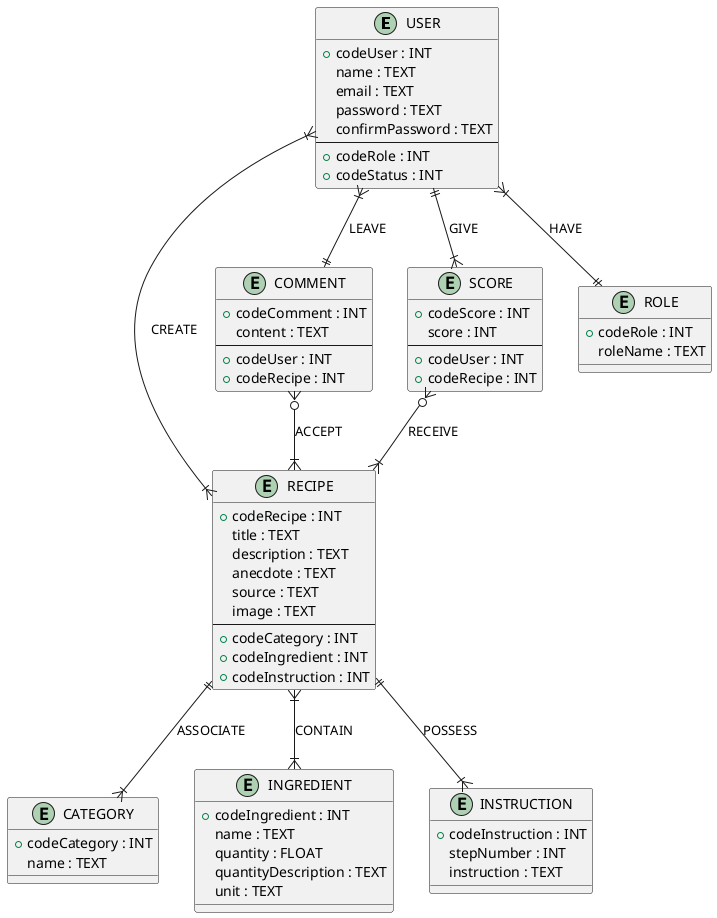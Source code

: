 @startuml
' Définition des couleurs pour les entités et relations
skinparam entity {
  BackgroundColor #FFCC99
  BorderColor #B8860B
  FontColor #000000
}

skinparam entityAttribute {
  BackgroundColor #F0E68C
  BorderColor #B8860B
}

skinparam entityRelationship {
  BackgroundColor #FFD700
  ArrowColor #FF4500
}

' Définition des entités avec leurs attributs
entity "USER" as user {
  + codeUser : INT
  name : TEXT
  email : TEXT
  password : TEXT
  confirmPassword : TEXT
  --
  + codeRole : INT
  + codeStatus : INT
}

entity "RECIPE" as recipe {
  + codeRecipe : INT
  title : TEXT
  description : TEXT
  anecdote : TEXT
  source : TEXT
  image : TEXT
  --
  + codeCategory : INT
  + codeIngredient : INT
  + codeInstruction : INT
}

entity "CATEGORY" as category {
  + codeCategory : INT
  name : TEXT
}

entity "COMMENT" as comment {
  + codeComment : INT
  content : TEXT
  --
  + codeUser : INT
  + codeRecipe : INT
}

entity "SCORE" as score {
  + codeScore : INT
  score : INT
  --
  + codeUser : INT
  + codeRecipe : INT
}

entity "ROLE" as role {
  + codeRole : INT
  roleName : TEXT
}

entity "INGREDIENT" as ingredient {
  + codeIngredient : INT
  name : TEXT
  quantity : FLOAT
  quantityDescription : TEXT
  unit : TEXT
}

entity "INSTRUCTION" as instruction {
  + codeInstruction : INT
  stepNumber : INT
  instruction : TEXT
}

' Relations entre les entités
user }|--|| role : "HAVE"
user }|--|{ recipe : "CREATE"
user }|--|| comment : "LEAVE"
user ||--|{ score : "GIVE"
recipe ||--|{ category : "ASSOCIATE"
score }o--|{ recipe : "RECEIVE"
comment }o--|{ recipe : "ACCEPT"
recipe }|--|{ ingredient : "CONTAIN"
recipe ||--|{ instruction : "POSSESS"
@enduml